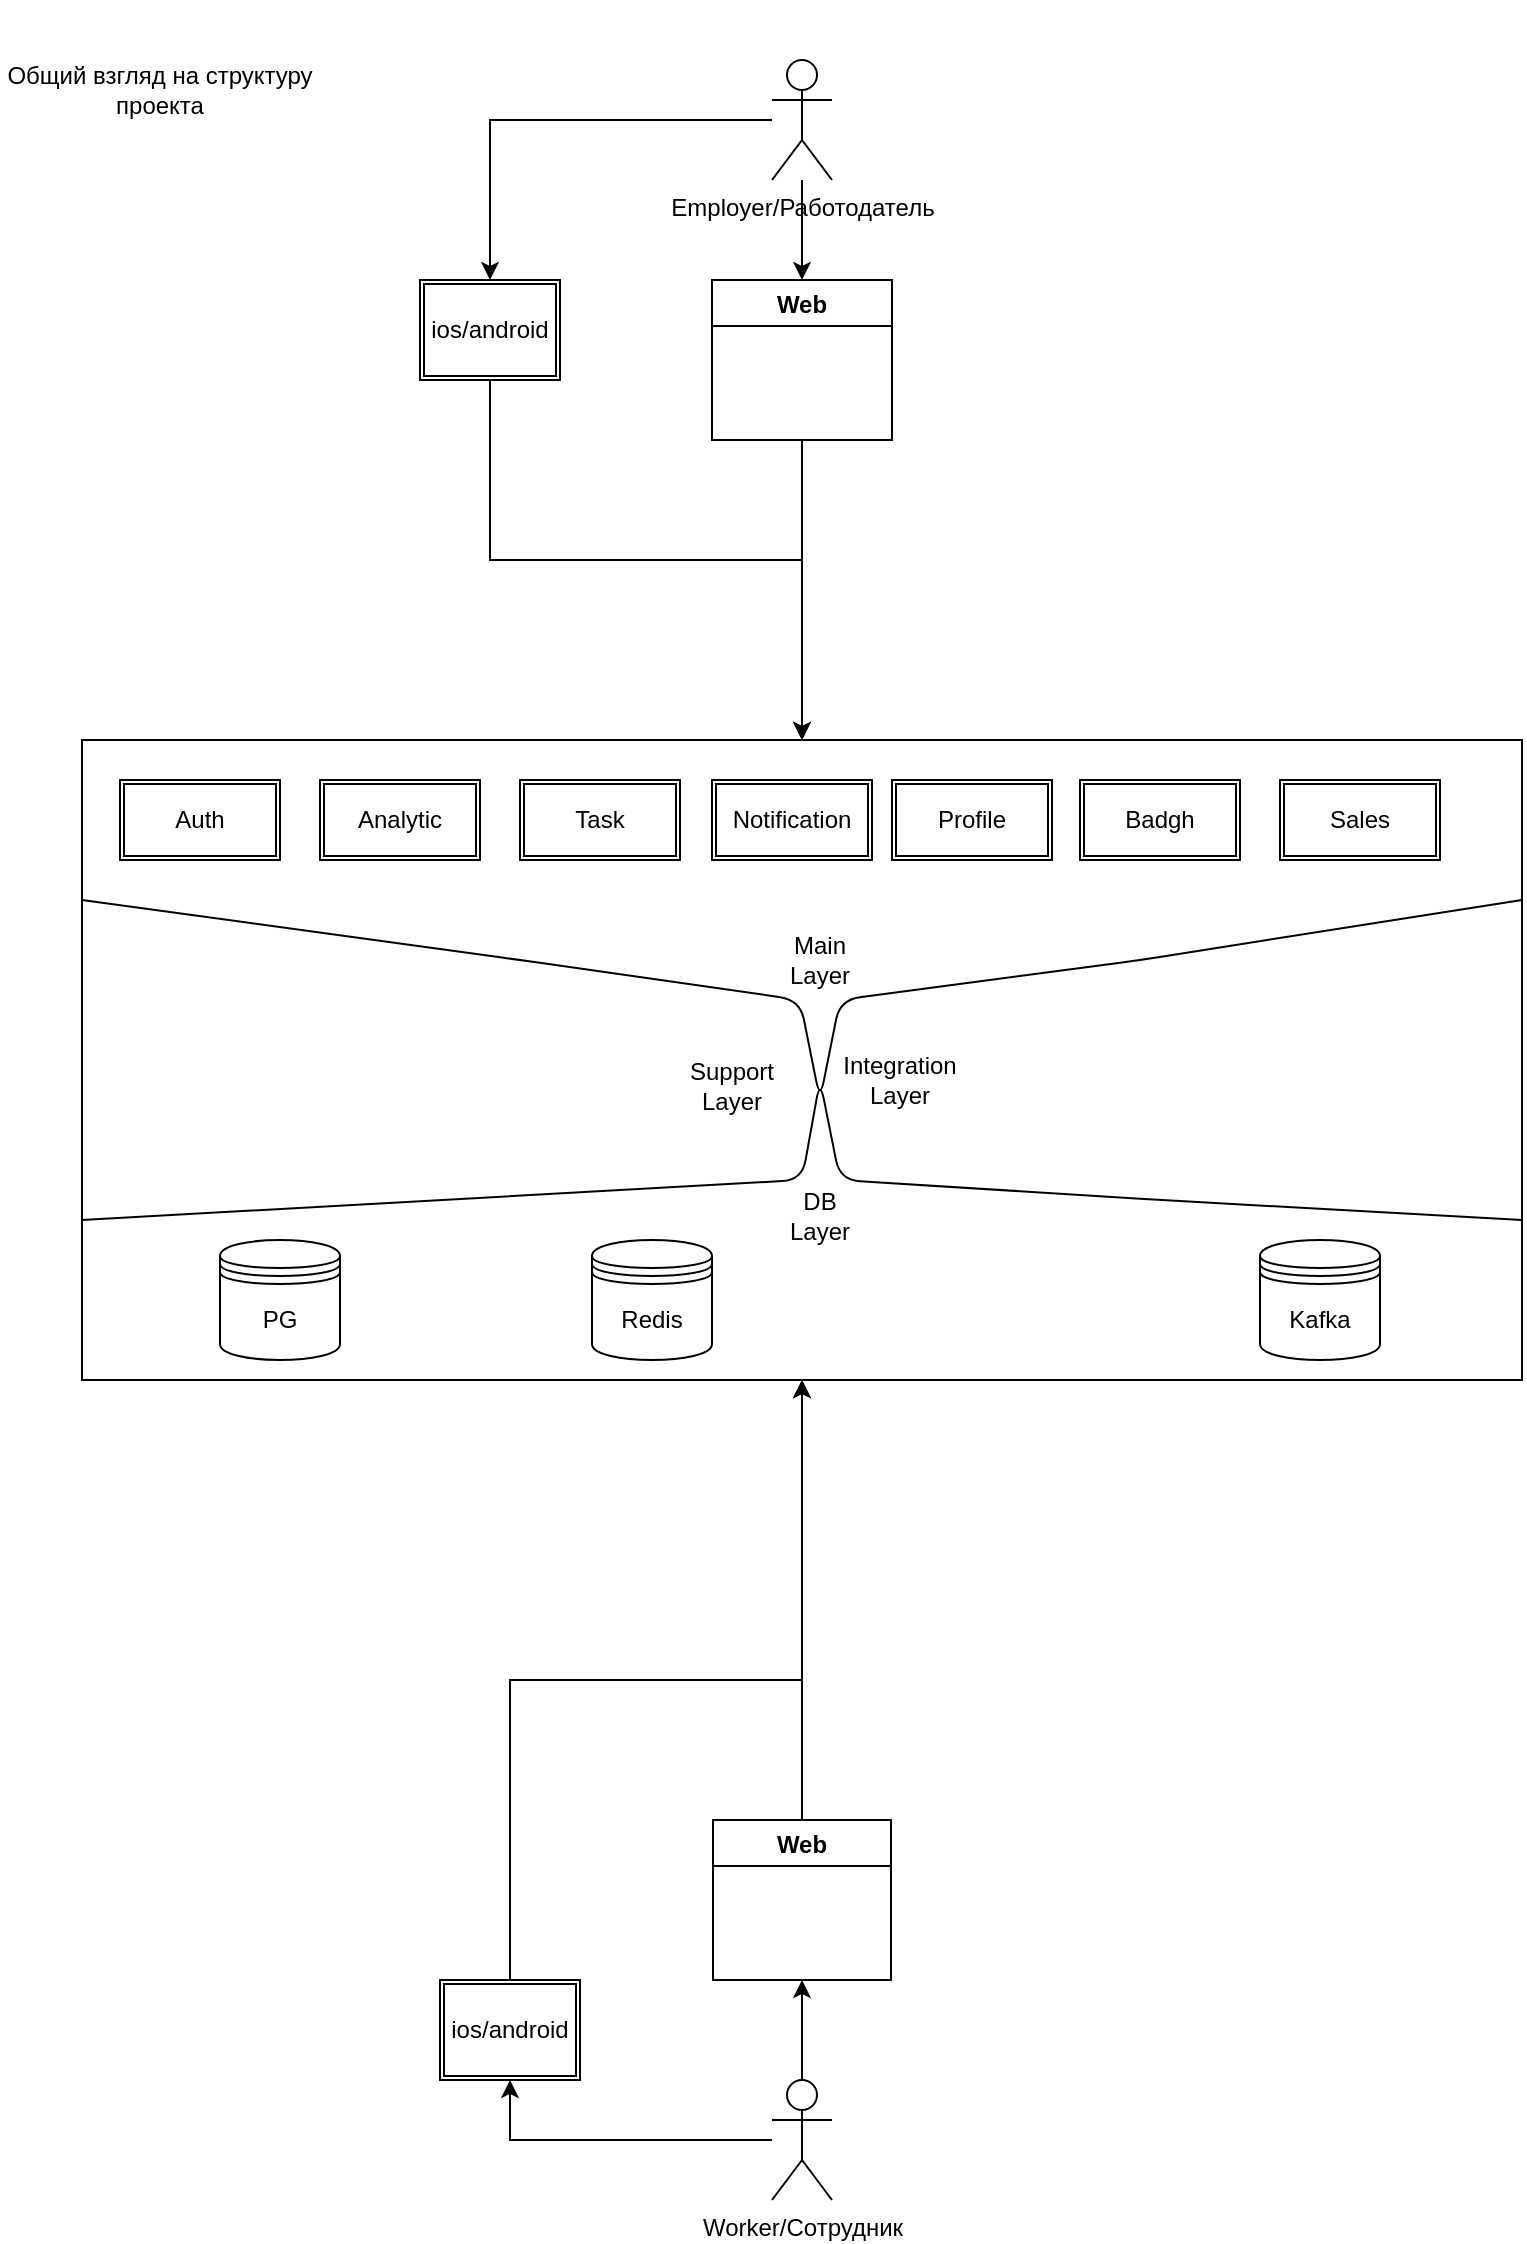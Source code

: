 <mxfile>
    <diagram id="qN9f6SguFEnq_v_EkjNl" name="MainPage">
        <mxGraphModel dx="291" dy="790" grid="1" gridSize="10" guides="1" tooltips="1" connect="1" arrows="1" fold="1" page="1" pageScale="1" pageWidth="827" pageHeight="1169" math="0" shadow="0">
            <root>
                <mxCell id="0"/>
                <mxCell id="1" parent="0"/>
                <mxCell id="30" style="edgeStyle=orthogonalEdgeStyle;rounded=0;orthogonalLoop=1;jettySize=auto;html=1;" parent="1" source="3" target="29" edge="1">
                    <mxGeometry relative="1" as="geometry"/>
                </mxCell>
                <mxCell id="31" style="edgeStyle=orthogonalEdgeStyle;rounded=0;orthogonalLoop=1;jettySize=auto;html=1;" parent="1" source="3" target="17" edge="1">
                    <mxGeometry relative="1" as="geometry"/>
                </mxCell>
                <mxCell id="3" value="Employer/Работодатель" style="shape=umlActor;verticalLabelPosition=bottom;verticalAlign=top;html=1;outlineConnect=0;" parent="1" vertex="1">
                    <mxGeometry x="1226" y="50" width="30" height="60" as="geometry"/>
                </mxCell>
                <mxCell id="26" style="edgeStyle=orthogonalEdgeStyle;rounded=0;orthogonalLoop=1;jettySize=auto;html=1;entryX=0.5;entryY=1;entryDx=0;entryDy=0;" parent="1" source="4" target="23" edge="1">
                    <mxGeometry relative="1" as="geometry"/>
                </mxCell>
                <mxCell id="28" style="edgeStyle=orthogonalEdgeStyle;rounded=0;orthogonalLoop=1;jettySize=auto;html=1;entryX=0.5;entryY=1;entryDx=0;entryDy=0;" parent="1" source="4" target="16" edge="1">
                    <mxGeometry relative="1" as="geometry"/>
                </mxCell>
                <mxCell id="4" value="Worker/Сотрудник" style="shape=umlActor;verticalLabelPosition=bottom;verticalAlign=top;html=1;outlineConnect=0;" parent="1" vertex="1">
                    <mxGeometry x="1226" y="1060" width="30" height="60" as="geometry"/>
                </mxCell>
                <mxCell id="9" value="" style="rounded=0;whiteSpace=wrap;html=1;" parent="1" vertex="1">
                    <mxGeometry x="881" y="390" width="720" height="320" as="geometry"/>
                </mxCell>
                <mxCell id="25" style="edgeStyle=orthogonalEdgeStyle;rounded=0;orthogonalLoop=1;jettySize=auto;html=1;" parent="1" source="16" target="9" edge="1">
                    <mxGeometry relative="1" as="geometry"/>
                </mxCell>
                <mxCell id="16" value="Web" style="swimlane;" parent="1" vertex="1">
                    <mxGeometry x="1196.5" y="930" width="89" height="80" as="geometry"/>
                </mxCell>
                <mxCell id="33" style="edgeStyle=orthogonalEdgeStyle;rounded=0;orthogonalLoop=1;jettySize=auto;html=1;entryX=0.5;entryY=0;entryDx=0;entryDy=0;" parent="1" source="17" target="9" edge="1">
                    <mxGeometry relative="1" as="geometry"/>
                </mxCell>
                <mxCell id="17" value="Web" style="swimlane;" parent="1" vertex="1">
                    <mxGeometry x="1196" y="160" width="90" height="80" as="geometry"/>
                </mxCell>
                <mxCell id="18" value="Redis" style="shape=datastore;whiteSpace=wrap;html=1;" parent="1" vertex="1">
                    <mxGeometry x="1136" y="640" width="60" height="60" as="geometry"/>
                </mxCell>
                <mxCell id="19" value="PG" style="shape=datastore;whiteSpace=wrap;html=1;" parent="1" vertex="1">
                    <mxGeometry x="950" y="640" width="60" height="60" as="geometry"/>
                </mxCell>
                <mxCell id="20" value="Kafka" style="shape=datastore;whiteSpace=wrap;html=1;" parent="1" vertex="1">
                    <mxGeometry x="1470" y="640" width="60" height="60" as="geometry"/>
                </mxCell>
                <mxCell id="24" style="edgeStyle=orthogonalEdgeStyle;rounded=0;orthogonalLoop=1;jettySize=auto;html=1;entryX=0.5;entryY=1;entryDx=0;entryDy=0;" parent="1" source="23" target="9" edge="1">
                    <mxGeometry relative="1" as="geometry"/>
                </mxCell>
                <mxCell id="23" value="ios/android" style="shape=ext;double=1;rounded=0;whiteSpace=wrap;html=1;" parent="1" vertex="1">
                    <mxGeometry x="1060" y="1010" width="70" height="50" as="geometry"/>
                </mxCell>
                <mxCell id="32" style="edgeStyle=orthogonalEdgeStyle;rounded=0;orthogonalLoop=1;jettySize=auto;html=1;" parent="1" source="29" target="9" edge="1">
                    <mxGeometry relative="1" as="geometry"/>
                </mxCell>
                <mxCell id="29" value="ios/android" style="shape=ext;double=1;rounded=0;whiteSpace=wrap;html=1;" parent="1" vertex="1">
                    <mxGeometry x="1050" y="160" width="70" height="50" as="geometry"/>
                </mxCell>
                <mxCell id="36" value="" style="endArrow=none;html=1;entryX=1;entryY=0.75;entryDx=0;entryDy=0;exitX=0;exitY=0.75;exitDx=0;exitDy=0;" parent="1" source="9" target="9" edge="1">
                    <mxGeometry width="50" height="50" relative="1" as="geometry">
                        <mxPoint x="990" y="610" as="sourcePoint"/>
                        <mxPoint x="1040" y="560" as="targetPoint"/>
                        <Array as="points">
                            <mxPoint x="1241" y="610"/>
                            <mxPoint x="1250" y="560"/>
                            <mxPoint x="1260" y="610"/>
                            <mxPoint x="1420" y="620"/>
                        </Array>
                    </mxGeometry>
                </mxCell>
                <mxCell id="37" value="" style="endArrow=none;html=1;exitX=0;exitY=0.25;exitDx=0;exitDy=0;entryX=1;entryY=0.25;entryDx=0;entryDy=0;" parent="1" source="9" target="9" edge="1">
                    <mxGeometry width="50" height="50" relative="1" as="geometry">
                        <mxPoint x="1220" y="660" as="sourcePoint"/>
                        <mxPoint x="1270" y="610" as="targetPoint"/>
                        <Array as="points">
                            <mxPoint x="1100" y="500"/>
                            <mxPoint x="1240" y="520"/>
                            <mxPoint x="1250" y="570"/>
                            <mxPoint x="1260" y="520"/>
                            <mxPoint x="1410" y="500"/>
                        </Array>
                    </mxGeometry>
                </mxCell>
                <mxCell id="39" value="Auth" style="shape=ext;double=1;rounded=0;whiteSpace=wrap;html=1;" parent="1" vertex="1">
                    <mxGeometry x="900" y="410" width="80" height="40" as="geometry"/>
                </mxCell>
                <mxCell id="40" value="Analytic" style="shape=ext;double=1;rounded=0;whiteSpace=wrap;html=1;" parent="1" vertex="1">
                    <mxGeometry x="1000" y="410" width="80" height="40" as="geometry"/>
                </mxCell>
                <mxCell id="41" value="Task" style="shape=ext;double=1;rounded=0;whiteSpace=wrap;html=1;" parent="1" vertex="1">
                    <mxGeometry x="1100" y="410" width="80" height="40" as="geometry"/>
                </mxCell>
                <mxCell id="42" value="Notification" style="shape=ext;double=1;rounded=0;whiteSpace=wrap;html=1;" parent="1" vertex="1">
                    <mxGeometry x="1196" y="410" width="80" height="40" as="geometry"/>
                </mxCell>
                <mxCell id="43" value="Profile" style="shape=ext;double=1;rounded=0;whiteSpace=wrap;html=1;" parent="1" vertex="1">
                    <mxGeometry x="1286" y="410" width="80" height="40" as="geometry"/>
                </mxCell>
                <mxCell id="44" value="Badgh" style="shape=ext;double=1;rounded=0;whiteSpace=wrap;html=1;" parent="1" vertex="1">
                    <mxGeometry x="1380" y="410" width="80" height="40" as="geometry"/>
                </mxCell>
                <mxCell id="45" value="Sales" style="shape=ext;double=1;rounded=0;whiteSpace=wrap;html=1;" parent="1" vertex="1">
                    <mxGeometry x="1480" y="410" width="80" height="40" as="geometry"/>
                </mxCell>
                <mxCell id="46" value="Main Layer" style="text;html=1;strokeColor=none;fillColor=none;align=center;verticalAlign=middle;whiteSpace=wrap;rounded=0;" parent="1" vertex="1">
                    <mxGeometry x="1230" y="490" width="40" height="20" as="geometry"/>
                </mxCell>
                <mxCell id="47" value="Integration Layer" style="text;html=1;strokeColor=none;fillColor=none;align=center;verticalAlign=middle;whiteSpace=wrap;rounded=0;" parent="1" vertex="1">
                    <mxGeometry x="1270" y="550" width="40" height="20" as="geometry"/>
                </mxCell>
                <mxCell id="48" value="Support&lt;br&gt;Layer" style="text;html=1;strokeColor=none;fillColor=none;align=center;verticalAlign=middle;whiteSpace=wrap;rounded=0;" parent="1" vertex="1">
                    <mxGeometry x="1186" y="555" width="40" height="15" as="geometry"/>
                </mxCell>
                <mxCell id="49" value="DB&lt;br&gt;Layer" style="text;html=1;strokeColor=none;fillColor=none;align=center;verticalAlign=middle;whiteSpace=wrap;rounded=0;" parent="1" vertex="1">
                    <mxGeometry x="1230" y="615" width="40" height="25" as="geometry"/>
                </mxCell>
                <mxCell id="50" value="Общий взгляд на структуру проекта" style="text;html=1;strokeColor=none;fillColor=none;align=center;verticalAlign=middle;whiteSpace=wrap;rounded=0;" parent="1" vertex="1">
                    <mxGeometry x="840" y="20" width="160" height="90" as="geometry"/>
                </mxCell>
            </root>
        </mxGraphModel>
    </diagram>
    <diagram id="kY2D2yPNnmZTpd6snSqv" name="EmployerPositiveEfect">
        <mxGraphModel dx="1118" dy="790" grid="1" gridSize="10" guides="1" tooltips="1" connect="1" arrows="1" fold="1" page="1" pageScale="1" pageWidth="827" pageHeight="1169" math="0" shadow="0">
            <root>
                <mxCell id="XnfeVoaatPz6cl3Ur-fb-0"/>
                <mxCell id="XnfeVoaatPz6cl3Ur-fb-1" parent="XnfeVoaatPz6cl3Ur-fb-0"/>
                <mxCell id="XnfeVoaatPz6cl3Ur-fb-2" value="Нет необходимости трудоустройства не проверенного специалиста" style="rounded=1;whiteSpace=wrap;html=1;" parent="XnfeVoaatPz6cl3Ur-fb-1" vertex="1">
                    <mxGeometry x="455" y="380" width="130" height="90" as="geometry"/>
                </mxCell>
                <mxCell id="XnfeVoaatPz6cl3Ur-fb-3" value="расчет после завершение задач" style="rounded=1;whiteSpace=wrap;html=1;" parent="XnfeVoaatPz6cl3Ur-fb-1" vertex="1">
                    <mxGeometry x="460" y="220" width="120" height="60" as="geometry"/>
                </mxCell>
                <mxCell id="XnfeVoaatPz6cl3Ur-fb-4" value="Возможность собрать команду из подходящих спецов под конкретный проект&amp;nbsp;" style="rounded=1;whiteSpace=wrap;html=1;" parent="XnfeVoaatPz6cl3Ur-fb-1" vertex="1">
                    <mxGeometry x="310" y="290" width="140" height="80" as="geometry"/>
                </mxCell>
                <mxCell id="XnfeVoaatPz6cl3Ur-fb-5" value="Система выявление сильных сторон специалиста относительно задач&amp;nbsp;" style="rounded=1;whiteSpace=wrap;html=1;" parent="XnfeVoaatPz6cl3Ur-fb-1" vertex="1">
                    <mxGeometry x="180" y="220" width="120" height="60" as="geometry"/>
                </mxCell>
                <mxCell id="XnfeVoaatPz6cl3Ur-fb-6" value="Можно адаптировать будущего сотрудника под конкретный тип проекта" style="rounded=1;whiteSpace=wrap;html=1;" parent="XnfeVoaatPz6cl3Ur-fb-1" vertex="1">
                    <mxGeometry x="180" y="380" width="120" height="90" as="geometry"/>
                </mxCell>
                <mxCell id="XnfeVoaatPz6cl3Ur-fb-7" value="Плюсы системы для Работодателя" style="text;html=1;strokeColor=none;fillColor=none;align=center;verticalAlign=middle;whiteSpace=wrap;rounded=0;" parent="XnfeVoaatPz6cl3Ur-fb-1" vertex="1">
                    <mxGeometry x="30" y="30" width="160" height="70" as="geometry"/>
                </mxCell>
            </root>
        </mxGraphModel>
    </diagram>
    <diagram id="gWhxrnm2cDO0FGNdAmKf" name="WorkerPositiveEfect">
        <mxGraphModel dx="1118" dy="790" grid="1" gridSize="10" guides="1" tooltips="1" connect="1" arrows="1" fold="1" page="1" pageScale="1" pageWidth="827" pageHeight="1169" math="0" shadow="0">
            <root>
                <mxCell id="f8O2Mtjs3gzefLLolsrp-0"/>
                <mxCell id="f8O2Mtjs3gzefLLolsrp-1" parent="f8O2Mtjs3gzefLLolsrp-0"/>
                <mxCell id="f8O2Mtjs3gzefLLolsrp-2" value="Плюсы системы для Специалиста" style="text;html=1;strokeColor=none;fillColor=none;align=center;verticalAlign=middle;whiteSpace=wrap;rounded=0;" parent="f8O2Mtjs3gzefLLolsrp-1" vertex="1">
                    <mxGeometry x="30" y="30" width="160" height="70" as="geometry"/>
                </mxCell>
                <mxCell id="f8O2Mtjs3gzefLLolsrp-3" value="Возможность попробовать себя в разных ролях на разных проектах" style="rounded=1;whiteSpace=wrap;html=1;" parent="f8O2Mtjs3gzefLLolsrp-1" vertex="1">
                    <mxGeometry x="267" y="200" width="120" height="60" as="geometry"/>
                </mxCell>
                <mxCell id="f8O2Mtjs3gzefLLolsrp-4" value="Возможность получить опыт в реальном проекте" style="rounded=1;whiteSpace=wrap;html=1;" parent="f8O2Mtjs3gzefLLolsrp-1" vertex="1">
                    <mxGeometry x="441" y="200" width="120" height="60" as="geometry"/>
                </mxCell>
                <mxCell id="f8O2Mtjs3gzefLLolsrp-5" value="Заработок ограничен только успешностью и колвом задач" style="rounded=1;whiteSpace=wrap;html=1;" parent="f8O2Mtjs3gzefLLolsrp-1" vertex="1">
                    <mxGeometry x="267" y="300" width="120" height="60" as="geometry"/>
                </mxCell>
                <mxCell id="f8O2Mtjs3gzefLLolsrp-6" value="Возможность ознакомится с продуктом до официального трудойстройства" style="rounded=1;whiteSpace=wrap;html=1;" parent="f8O2Mtjs3gzefLLolsrp-1" vertex="1">
                    <mxGeometry x="277" y="400" width="120" height="90" as="geometry"/>
                </mxCell>
                <mxCell id="f8O2Mtjs3gzefLLolsrp-7" value="Возможность познакомится с компанией до официального трудойстройства" style="rounded=1;whiteSpace=wrap;html=1;" parent="f8O2Mtjs3gzefLLolsrp-1" vertex="1">
                    <mxGeometry x="441" y="285" width="120" height="90" as="geometry"/>
                </mxCell>
                <mxCell id="f8O2Mtjs3gzefLLolsrp-8" value="Возможность доказать свои знания и опыт на деле и получить положительный результат в трудоустройстве" style="rounded=1;whiteSpace=wrap;html=1;" parent="f8O2Mtjs3gzefLLolsrp-1" vertex="1">
                    <mxGeometry x="441" y="400" width="120" height="110" as="geometry"/>
                </mxCell>
            </root>
        </mxGraphModel>
    </diagram>
    <diagram id="ETldZVqh4ydlggB3LTex" name="WhoOurClient">
        <mxGraphModel dx="1118" dy="790" grid="1" gridSize="10" guides="1" tooltips="1" connect="1" arrows="1" fold="1" page="1" pageScale="1" pageWidth="827" pageHeight="1169" math="0" shadow="0">
            <root>
                <mxCell id="UJ3vFx4Oic8WtJfLYixI-0"/>
                <mxCell id="UJ3vFx4Oic8WtJfLYixI-1" parent="UJ3vFx4Oic8WtJfLYixI-0"/>
            </root>
        </mxGraphModel>
    </diagram>
</mxfile>